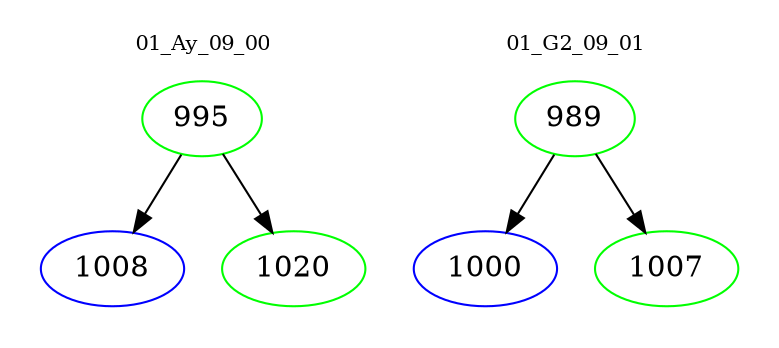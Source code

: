 digraph{
subgraph cluster_0 {
color = white
label = "01_Ay_09_00";
fontsize=10;
T0_995 [label="995", color="green"]
T0_995 -> T0_1008 [color="black"]
T0_1008 [label="1008", color="blue"]
T0_995 -> T0_1020 [color="black"]
T0_1020 [label="1020", color="green"]
}
subgraph cluster_1 {
color = white
label = "01_G2_09_01";
fontsize=10;
T1_989 [label="989", color="green"]
T1_989 -> T1_1000 [color="black"]
T1_1000 [label="1000", color="blue"]
T1_989 -> T1_1007 [color="black"]
T1_1007 [label="1007", color="green"]
}
}
